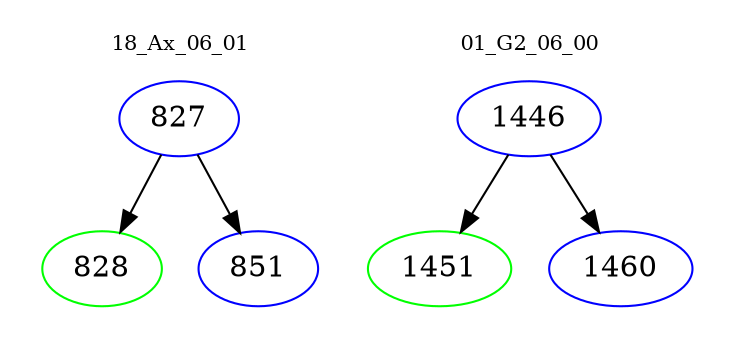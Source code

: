digraph{
subgraph cluster_0 {
color = white
label = "18_Ax_06_01";
fontsize=10;
T0_827 [label="827", color="blue"]
T0_827 -> T0_828 [color="black"]
T0_828 [label="828", color="green"]
T0_827 -> T0_851 [color="black"]
T0_851 [label="851", color="blue"]
}
subgraph cluster_1 {
color = white
label = "01_G2_06_00";
fontsize=10;
T1_1446 [label="1446", color="blue"]
T1_1446 -> T1_1451 [color="black"]
T1_1451 [label="1451", color="green"]
T1_1446 -> T1_1460 [color="black"]
T1_1460 [label="1460", color="blue"]
}
}
